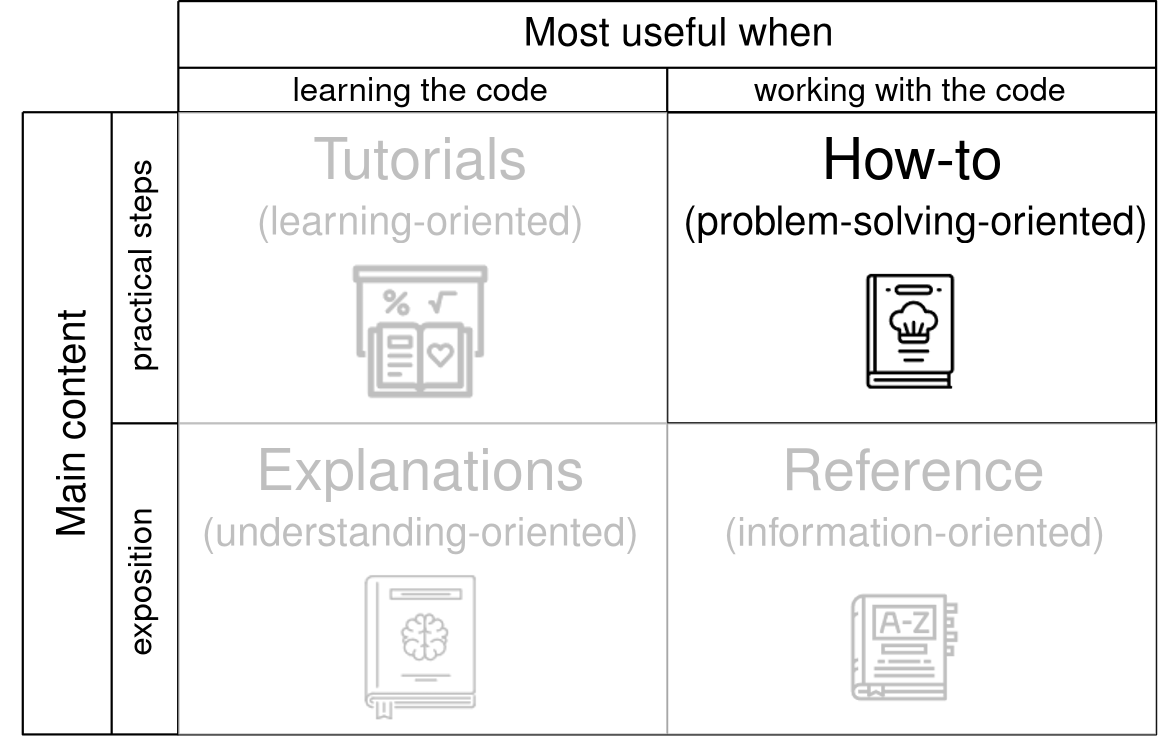 <?xml version="1.0"?>
<!DOCTYPE ipe SYSTEM "ipe.dtd">
<ipe version="70218" creator="Ipe 7.2.21">
<info created="D:20211125182417" modified="D:20211128232251"/>
<preamble>\renewcommand{\familydefault}{\sfdefault}
\usepackage{helvet}</preamble>
<bitmap id="1" width="128" height="128" BitsPerComponent="8" ColorSpace="DeviceGrayAlpha" Filter="FlateDecode" length="39" alphaLength="721" encoding="base64">
eNrtwTEBAAAAwqD1T20MH6AAAAAAAAAAAAAAAAAAAACAtwFAAAABeNrtmuGRgyAQhSmBEihh
S6AESrAEOqAESrAESrAESqAESuAAjUaDuZwKmUv2/cjc5IyfwvJ2FyUEhUKhUCgUCoWaxW04
J30KL8NpDSfw1AevpAtOHpRyIXTH+RCCIsQGe/wO8hmOSoQgzvGJDz3yP41PlS3LqBZ85vaX
u6U1+ePJhxD8UFS8gH457nK+yas5rmlDd37hgo+f/bLqr+RHO0x2Sp+4erxCkn4xX/Kl9w9K
snxOr0RRyudjQSmoGH/iWb4RDdbfflr0so3/lIdfAEX//S4+BcHZu/iUWz8WeeId/Pvi2EJz
fhfv3feSC2XSyofGfBltWE9TDzHjBN6UzyK+W1mib8rvN5W9KlfadeovLnUsArapPygJDfhg
xkW3me+u2PBdz+/8TmM3rUYvqvJT7h0k8ILrcRBdKgGhIn8T9sWW2VXkx7CXz3+kV0dczXfb
sC/VwKYaH17Y0dD3TnQxnz8UmIQWIoBV5MutD299V1Xk08X2qOon20lGRLVaehBXM/48m0NB
Lvx409NEcF8x/tJXw9yNmYXv5ibNBs8r+l80OMtvVsBu/HldcLdeIZfzabZ5I/J/5Y2vxs9c
Dq6a4wr5T+c0w6ZYHPl5+CGnH1V//0O6nGTyBGT+OPwpNmTV/Y87i4FpAjJ/HH7xaE71+Fqp
OBE21b69SjsCKv3Zjv9S9//BfM4e1LXkw97hLfii9FyBDveJr27/sbMDalr1P1C8AMva9V+d
7jfSHcX9ny/h07Ja8dnOY1FLmvlPWdBo/KUuSmL8fw+frrN/az51v629yvztoxfaePxh/a4B
YPwjH/mbRH3qDSSRttRjs52ay0PSttCS/Il/Woa8k+8lOce3wI5rWG2FH42/4zIfwRfOH9Ul
fH0i/q7gs4dO81X5fz7//NeHPXX5scTyujuuYd6sP6gL3j89eQH+rAFTgkKhUCgUCoVCzfoB
1T2IEQ==
</bitmap>
<bitmap id="2" width="128" height="128" BitsPerComponent="8" ColorSpace="DeviceGrayAlpha" Filter="FlateDecode" length="39" alphaLength="860" encoding="base64">
eNrtwTEBAAAAwqD1T20MH6AAAAAAAAAAAAAAAAAAAACAtwFAAAABeNrtms9qFDEYwPMIeQPz
BCUPoJAH8JBjj3PoA+TQiyAEvLS3XMSTJRd76iEXoSeZgwctIgErtFBlWBQ9SIl169a/fGZm
drvBLsvuxslAze+wySzM/na+JF+SIQhlMplMJpPJZDJTmL2AGAY0Si+gLG6z1dl4exD19E5G
xm/vfczd0uJIv7Ixdw+eNIXhPfmP95qikj35rc7+wC+qxeEd+HUlF6VSXfjLpsBkHuM7O/Sr
uRlXde4nfB6kQ3/FF6WT9pdLTHyyi/GPFyfnv+zP/mvuZ0oVCAsjcS9+Aa6COxVYcKQHP3UK
+5x8RhGpdGo/k9qAf2oMr2vNUM5uhK78GqwFWPe10Y7/ePnLlc6xZH4BBUK3Tl/5T79FourL
vn/40iXzG9N0AAva+7GrO0LdFDyVvxJtSXD9/GTc8jN2i9346eGLy/pITWprcDeNXzoAMbmA
o8nixHdISxP4OUi8NVlhCfje5B5inWXMVgn8uv5NKnwEiLbwzYHxVSw5rv8a6d6vLscZMYo6
KZSahoakiL8IrsJOz8oU8UcPgu4X+j/AkKfwq3N7k3LBAn99iR+e/h3+bvyVxAb8GHR87MfK
1dcFvpIpuvE/ds73dqqBtn7jBPZ/AracSOEv4LzNuMwXP/f9OCDj749xCj+GzWmP9zvuS+mn
3ST5l067WWm/2ulgUFUSPwu7eTj+tUVp4l9MX0u2/rKplzrN/GvqDFy0663Wr10zF7E0fuxs
MV4Djed/DMwnAZVq/ePzD1w8b6q/n7b+c6iTQLL1Ny+eneFmMvrYLgPuMZp2/+EbgWHu9sAX
ckbou9//+AUXaEwrmBn6BPtPwnBQ5P1/9mf/9ff7rc8cSOd+4eYh/5v2JyaEpJ9/ygDD8vi7
rn7N+vVH0Lc/7vyH9+ONzWJ1tk+izr/YXeWijv/8OIw6/2MHTkQeIFIxdw+A4+19vTIqsv+d
niI9PCpXxkT6h2/QlTc6Kcef+ow0yGajX/gcJCTS1TKUkX4KHHHe5N/61YIuEZfLUKBHJ1Hh
M6AYCv3zz55cYe1wEJe/RH2gJPCbJRPAkMVmUEZCP+VLsX4D/QMCfy/Ufi379TfrgP78ZOc+
7s3/rrQwAjAHPfmHo7LAqDAwQJlMJpPJZDKZTAx/AGKF0l8=
</bitmap>
<bitmap id="3" width="128" height="128" BitsPerComponent="8" ColorSpace="DeviceGrayAlpha" Filter="FlateDecode" length="39" alphaLength="872" encoding="base64">
eNrtwTEBAAAAwqD1T20MH6AAAAAAAAAAAAAAAAAAAACAtwFAAAABeNrtmjFu5CAUQOlSLkdw
lWYbqhSbxk3KlWiidBu2H0U0qd1szxF8BKRcwEewcgKOwN6ABWzP4BlPEvD3MCvxGk8ycp7B
n8+HgFChUCgUCoVCoVDwYELZSvAKu1BmNTpZXwPYLVWivtH24Xtj+jW93yX7a/vobVUZI9cE
UJvqx7blHKFs/sYYgTL6ldEVjF80A3XMfWT07v1VLHjyT/DI6BMzfx877NQqPzOGAfkZtTQA
fhlB4PfxR9f7dVz4Xo3faEeCn3C85K+F52g4iQPsyJ8Yf37qOPVXepzXZnkFh6FHZv5+hMH4
2WRh5/zuyY7ffyzO0tVL/W9DmxJiv2/nCWugtr3TIBB/txx/avigl+NR2Pvw3C+4hcb7+aJ/
SszLDbPDTBO0EH8y3r88/rjt/vAB55P2fpht5pdju/HwxY83z699bLQn459RBue3LdTUMwTA
76F5f6a+UXgh/1VwfhqO83rud5mBom39Tei3A+3mm+fGdU03ztmn+RfOb0cfHzku7e2j9XjJ
Dxh/JPhL/XwE2syj66X5xydfAePnQ3abUg2b18vN+fkXwfilD7p9idbOEp/puwGymV+F71zP
fzhAZ/5mXAqR9X7byTKsrQ/x5tu/7IeqP4f8E/RmVX2t/oH0J9Rf3HW+APDXEWxQf6bW/7n9
WjnW+nkTCYeNv/T1rxphmfww+W9Edp8it/TryA23Kf/W+fww8//e3398Y391fs44pF+RDzn1
w9Sf6e8/t1/1PZy/EZ/SbBl/CfnPb79k9KfmP143OKffnIQuebLYTPr96QzfbVXurmQb/5v7
3TtCu3Ohv0Po3V3fQPwtwTn98iT+HnaWR4Tudme4Q+jRXR82m39z1x8X9Avahu//+T2KZ+j4
f40rv1+h/S9/o3hZ7+c46/tvryv+b39GcQvtv3j8XZn//jWK+5J//3s/JpRnOv/g6j+h853/
YAaMdL8Wfu+O2UXf1J/Bx637/7C7Gix6P13/wsWfxiirX9jFvBr37qy0lrLy608Vg070D/uV
+wNQfe33H2WlLxR/2M//3dT+cHkd1f7k81fhPxd8ozvK/INc5v27G7vDZrq1+6hQF/Nj5ca/
P7tCRS/oiDx8/BIy/fyZzpn/XA+0IHq94gAkZXw1BBUKhUKhUCgUCoWJf0sRAmU=
</bitmap>
<bitmap id="4" width="128" height="128" BitsPerComponent="8" ColorSpace="DeviceGrayAlpha" Filter="FlateDecode" length="39" alphaLength="835" encoding="base64">
eNrtwTEBAAAAwqD1T20MH6AAAAAAAAAAAAAAAAAAAACAtwFAAAABeNrtmt11tCAQhilhSrAE
SqAE7nNDCXRACZZgCZRACZZgCZTgx4Dr+kcSdVhPzsd7kZyzRB6QmeGFLGNVVVVVVVVVVVVV
VQ8LtKEVnMMPI7H8Kb4YySXP8CU9X53lW0Ume4Xf0kWz+Yv8ni753BX+k/H3dP6xnho/nCuA
TGEE0GQfzkWdxLMmPORooh+zv2GVf5cvWmse5LdxG40dgeBHm7bpJrVAz59KEn4G3WGH+p1t
HT0/MBUPtiThPRy/58lsGHp+eP2chULeRPxRNRvGoZlUYP3x7YZK0mfxPFiGkvGXSvLXIR7S
AFVJfpi474/x1oep2xyFrv5AevlcivXHcX8dch6XkI/4LywE/apDFeJyyC0/HT/Nvk376Tb2
g0xZfsIDpnfA6d12PYqy/BR6Ap2p3E4WD0y+bP2XKfJx/rrb5VqbXX6y/JsSL5XZbQEGv1mR
EvGXfmIhOihB/GP+Qxpxxs5V//XX+SC6I+lYcLhujxoVIV/nTjUOwObaNB3f5q918hdFjoTf
oKn1l26c0Ag3d/nzQVSKraSZzOauRajltdcdPp+nc9SDzu26zfwYL8mHXAMp34k+14PP7Lrx
aeFo+BZtP/awrgL6Jz4aBkp+43c3Oh/l802Cmc/zW/6SeYa/dGMP8Dt4ac0H7awJf2FcZx5Y
f5F2ARsDtOeF+LDf4BJ/kxhDIT7Tbin8l0rit3FhkGaAOxxYGX6u/g3JjbsYnoAP0PBHr37F
91MSJAceImDJ195f5o96xYfVtWoz893ydlljli752d3rew07Pmzqr3jx8WT2On0Ijw1bvofT
fNl77/V38S/n/HPzALiPRWrBV6Ebp9hFrd5/s3r//L3/4ZEs3kxGPGzy745+FX9pAANEfAfs
8/w0AFx7C6wYX9ul2pX/gH46ELBi/CYbf/MAemDl+PHXoszz9f4bdoEXvtj6w1I7/yeBFeaf
8r/0/Hnez/Dd23g8wYf9dxk+O//Jf1j11Po/HX//M9/ur5iMRL40+xZLzz8tQn53hW/p+PzK
9ZOg4wdbeSQdDemgDxuBUfEdz0knj5wTEf+WbvKbh/ns5hfxBrjJ5629oe7u9Kuqqqqqqqqq
qqqqCPUP2l5bDg==
</bitmap>
<ipestyle name="basic">
<symbol name="arrow/arc(spx)">
<path stroke="sym-stroke" fill="sym-stroke" pen="sym-pen">
0 0 m
-1 0.333 l
-1 -0.333 l
h
</path>
</symbol>
<symbol name="arrow/farc(spx)">
<path stroke="sym-stroke" fill="white" pen="sym-pen">
0 0 m
-1 0.333 l
-1 -0.333 l
h
</path>
</symbol>
<symbol name="arrow/ptarc(spx)">
<path stroke="sym-stroke" fill="sym-stroke" pen="sym-pen">
0 0 m
-1 0.333 l
-0.8 0 l
-1 -0.333 l
h
</path>
</symbol>
<symbol name="arrow/fptarc(spx)">
<path stroke="sym-stroke" fill="white" pen="sym-pen">
0 0 m
-1 0.333 l
-0.8 0 l
-1 -0.333 l
h
</path>
</symbol>
<symbol name="mark/circle(sx)" transformations="translations">
<path fill="sym-stroke">
0.6 0 0 0.6 0 0 e
0.4 0 0 0.4 0 0 e
</path>
</symbol>
<symbol name="mark/disk(sx)" transformations="translations">
<path fill="sym-stroke">
0.6 0 0 0.6 0 0 e
</path>
</symbol>
<symbol name="mark/fdisk(sfx)" transformations="translations">
<group>
<path fill="sym-fill">
0.5 0 0 0.5 0 0 e
</path>
<path fill="sym-stroke" fillrule="eofill">
0.6 0 0 0.6 0 0 e
0.4 0 0 0.4 0 0 e
</path>
</group>
</symbol>
<symbol name="mark/box(sx)" transformations="translations">
<path fill="sym-stroke" fillrule="eofill">
-0.6 -0.6 m
0.6 -0.6 l
0.6 0.6 l
-0.6 0.6 l
h
-0.4 -0.4 m
0.4 -0.4 l
0.4 0.4 l
-0.4 0.4 l
h
</path>
</symbol>
<symbol name="mark/square(sx)" transformations="translations">
<path fill="sym-stroke">
-0.6 -0.6 m
0.6 -0.6 l
0.6 0.6 l
-0.6 0.6 l
h
</path>
</symbol>
<symbol name="mark/fsquare(sfx)" transformations="translations">
<group>
<path fill="sym-fill">
-0.5 -0.5 m
0.5 -0.5 l
0.5 0.5 l
-0.5 0.5 l
h
</path>
<path fill="sym-stroke" fillrule="eofill">
-0.6 -0.6 m
0.6 -0.6 l
0.6 0.6 l
-0.6 0.6 l
h
-0.4 -0.4 m
0.4 -0.4 l
0.4 0.4 l
-0.4 0.4 l
h
</path>
</group>
</symbol>
<symbol name="mark/cross(sx)" transformations="translations">
<group>
<path fill="sym-stroke">
-0.43 -0.57 m
0.57 0.43 l
0.43 0.57 l
-0.57 -0.43 l
h
</path>
<path fill="sym-stroke">
-0.43 0.57 m
0.57 -0.43 l
0.43 -0.57 l
-0.57 0.43 l
h
</path>
</group>
</symbol>
<symbol name="arrow/fnormal(spx)">
<path stroke="sym-stroke" fill="white" pen="sym-pen">
0 0 m
-1 0.333 l
-1 -0.333 l
h
</path>
</symbol>
<symbol name="arrow/pointed(spx)">
<path stroke="sym-stroke" fill="sym-stroke" pen="sym-pen">
0 0 m
-1 0.333 l
-0.8 0 l
-1 -0.333 l
h
</path>
</symbol>
<symbol name="arrow/fpointed(spx)">
<path stroke="sym-stroke" fill="white" pen="sym-pen">
0 0 m
-1 0.333 l
-0.8 0 l
-1 -0.333 l
h
</path>
</symbol>
<symbol name="arrow/linear(spx)">
<path stroke="sym-stroke" pen="sym-pen">
-1 0.333 m
0 0 l
-1 -0.333 l
</path>
</symbol>
<symbol name="arrow/fdouble(spx)">
<path stroke="sym-stroke" fill="white" pen="sym-pen">
0 0 m
-1 0.333 l
-1 -0.333 l
h
-1 0 m
-2 0.333 l
-2 -0.333 l
h
</path>
</symbol>
<symbol name="arrow/double(spx)">
<path stroke="sym-stroke" fill="sym-stroke" pen="sym-pen">
0 0 m
-1 0.333 l
-1 -0.333 l
h
-1 0 m
-2 0.333 l
-2 -0.333 l
h
</path>
</symbol>
<symbol name="arrow/mid-normal(spx)">
<path stroke="sym-stroke" fill="sym-stroke" pen="sym-pen">
0.5 0 m
-0.5 0.333 l
-0.5 -0.333 l
h
</path>
</symbol>
<symbol name="arrow/mid-fnormal(spx)">
<path stroke="sym-stroke" fill="white" pen="sym-pen">
0.5 0 m
-0.5 0.333 l
-0.5 -0.333 l
h
</path>
</symbol>
<symbol name="arrow/mid-pointed(spx)">
<path stroke="sym-stroke" fill="sym-stroke" pen="sym-pen">
0.5 0 m
-0.5 0.333 l
-0.3 0 l
-0.5 -0.333 l
h
</path>
</symbol>
<symbol name="arrow/mid-fpointed(spx)">
<path stroke="sym-stroke" fill="white" pen="sym-pen">
0.5 0 m
-0.5 0.333 l
-0.3 0 l
-0.5 -0.333 l
h
</path>
</symbol>
<symbol name="arrow/mid-double(spx)">
<path stroke="sym-stroke" fill="sym-stroke" pen="sym-pen">
1 0 m
0 0.333 l
0 -0.333 l
h
0 0 m
-1 0.333 l
-1 -0.333 l
h
</path>
</symbol>
<symbol name="arrow/mid-fdouble(spx)">
<path stroke="sym-stroke" fill="white" pen="sym-pen">
1 0 m
0 0.333 l
0 -0.333 l
h
0 0 m
-1 0.333 l
-1 -0.333 l
h
</path>
</symbol>
<pen name="heavier" value="0.8"/>
<pen name="fat" value="1.2"/>
<pen name="ultrafat" value="2"/>
<symbolsize name="large" value="5"/>
<symbolsize name="small" value="2"/>
<symbolsize name="tiny" value="1.1"/>
<arrowsize name="large" value="10"/>
<arrowsize name="small" value="5"/>
<arrowsize name="tiny" value="3"/>
<color name="red" value="1 0 0"/>
<color name="blue" value="0 0 1"/>
<color name="green" value="0 1 0"/>
<color name="yellow" value="1 1 0"/>
<color name="orange" value="1 0.647 0"/>
<color name="gold" value="1 0.843 0"/>
<color name="purple" value="0.627 0.125 0.941"/>
<color name="gray" value="0.745"/>
<color name="brown" value="0.647 0.165 0.165"/>
<color name="navy" value="0 0 0.502"/>
<color name="pink" value="1 0.753 0.796"/>
<color name="seagreen" value="0.18 0.545 0.341"/>
<color name="turquoise" value="0.251 0.878 0.816"/>
<color name="violet" value="0.933 0.51 0.933"/>
<color name="darkblue" value="0 0 0.545"/>
<color name="darkcyan" value="0 0.545 0.545"/>
<color name="darkgray" value="0.663"/>
<color name="darkgreen" value="0 0.392 0"/>
<color name="darkmagenta" value="0.545 0 0.545"/>
<color name="darkorange" value="1 0.549 0"/>
<color name="darkred" value="0.545 0 0"/>
<color name="lightblue" value="0.678 0.847 0.902"/>
<color name="lightcyan" value="0.878 1 1"/>
<color name="lightgray" value="0.827"/>
<color name="lightgreen" value="0.565 0.933 0.565"/>
<color name="lightyellow" value="1 1 0.878"/>
<dashstyle name="dotted" value="[1 3] 0"/>
<dashstyle name="dashed" value="[4] 0"/>
<dashstyle name="dash dotted" value="[4 2 1 2] 0"/>
<dashstyle name="dash dot dotted" value="[4 2 1 2 1 2] 0"/>
<textsize name="large" value="\large"/>
<textsize name="Large" value="\Large"/>
<textsize name="LARGE" value="\LARGE"/>
<textsize name="huge" value="\huge"/>
<textsize name="Huge" value="\Huge"/>
<textsize name="small" value="\small"/>
<textsize name="footnote" value="\footnotesize"/>
<textsize name="tiny" value="\tiny"/>
<textstyle name="center" begin="\begin{center}" end="\end{center}"/>
<textstyle name="itemize" begin="\begin{itemize}" end="\end{itemize}"/>
<textstyle name="item" begin="\begin{itemize}\item{}" end="\end{itemize}"/>
<gridsize name="4 pts" value="4"/>
<gridsize name="8 pts (~3 mm)" value="8"/>
<gridsize name="16 pts (~6 mm)" value="16"/>
<gridsize name="32 pts (~12 mm)" value="32"/>
<gridsize name="10 pts (~3.5 mm)" value="10"/>
<gridsize name="20 pts (~7 mm)" value="20"/>
<gridsize name="14 pts (~5 mm)" value="14"/>
<gridsize name="28 pts (~10 mm)" value="28"/>
<gridsize name="56 pts (~20 mm)" value="56"/>
<anglesize name="90 deg" value="90"/>
<anglesize name="60 deg" value="60"/>
<anglesize name="45 deg" value="45"/>
<anglesize name="30 deg" value="30"/>
<anglesize name="22.5 deg" value="22.5"/>
<opacity name="10%" value="0.1"/>
<opacity name="30%" value="0.3"/>
<opacity name="50%" value="0.5"/>
<opacity name="75%" value="0.75"/>
<tiling name="falling" angle="-60" step="4" width="1"/>
<tiling name="rising" angle="30" step="4" width="1"/>
</ipestyle>
<page>
<layer name="alpha"/>
<view layers="alpha" active="alpha"/>
<path layer="alpha" matrix="0.980769 0 0 1 9.23077 0" fill="white">
64 776 m
64 512 l
480 512 l
480 776 l
h
</path>
<text matrix="1 0 0 1 27.9278 -152" transformations="translations" pos="128 752" stroke="black" type="label" width="118.292" height="14.927" depth="4.31" valign="baseline" size="huge">Explanations</text>
<text matrix="1 0 0 1 -79.4512 20" transformations="translations" pos="256 692" stroke="black" type="label" width="77.05" height="14.929" depth="0.34" valign="baseline" size="huge">Tutorials</text>
<text matrix="0.975762 0 0 1 156.656 44" transformations="translations" pos="208 668" stroke="black" type="label" width="65.128" height="14.929" depth="0.34" valign="baseline" size="huge">How-to</text>
<text matrix="0.975762 0 0 1 -6.08464 -136.083" transformations="translations" pos="360 736" stroke="black" type="label" width="94.695" height="15.095" depth="0.34" valign="baseline" size="huge">Reference</text>
<text matrix="0.975762 0 0 1 -35.5097 104" pos="380 636" stroke="black" type="label" width="115.007" height="8.637" depth="2.66" valign="baseline" size="large">working with the code</text>
<text matrix="1 0 0 1 -38.9292 164" transformations="translations" pos="208 576" stroke="black" type="label" width="92.006" height="8.637" depth="2.66" valign="baseline" size="large">learning the code</text>
<text matrix="0 1 -1 0 734.353 302.782" transformations="rigid" pos="340 616" stroke="black" type="label" width="76.285" height="8.64" depth="2.49" valign="baseline" size="large">practical steps</text>
<text matrix="0 1 -1 0 726.353 416.291" transformations="rigid" pos="124 608" stroke="black" type="label" width="53.463" height="8.64" depth="2.49" valign="baseline" size="large">exposition</text>
<path stroke="black" pen="heavier">
128 736 m
128 512 l
480 512 l
480 736 l
h
</path>
<path stroke="black" pen="heavier">
72 736 m
480 736 l
</path>
<path stroke="black" pen="heavier">
304 752 m
304 512 l
</path>
<path stroke="black" pen="heavier">
104 624 m
480 624 l
</path>
<path stroke="black" pen="heavier">
128 776 m
128 512 l
</path>
<text matrix="1.27553 0 0 3.22161 -181.395 -1224.51" transformations="translations" pos="340 616" stroke="black" type="label" width="111.626" height="10.486" depth="0.23" valign="baseline" size="Large">Most useful when</text>
<path stroke="black" pen="heavier">
128 752 m
480 752 l
</path>
<text matrix="1 0 0 1 -35.8092 36" transformations="translations" pos="192 656" stroke="black" type="label" width="117.766" height="10.482" depth="3.19" valign="baseline" size="Large">(learning-oriented)</text>
<text matrix="0.975762 0 0 1 122.405 36" transformations="translations" pos="192 656" stroke="black" type="label" width="167.332" height="10.482" depth="3.19" valign="baseline" size="Large">(problem-solving-oriented)</text>
<text matrix="1 0 0 1 -55.5712 -76" transformations="translations" pos="192 656" stroke="black" type="label" width="157.29" height="10.482" depth="3.19" valign="baseline" size="Large">(understanding-oriented)</text>
<text matrix="0.975762 0 0 1 137.076 -76.0995" transformations="translations" pos="192 656" stroke="black" type="label" width="137.262" height="10.481" depth="2.99" valign="baseline" size="Large">(information-oriented)</text>
<text matrix="0 1 -1 0 710.353 242.935" transformations="rigid" pos="340 616" stroke="black" type="label" width="82.131" height="10.372" depth="0.23" valign="baseline" size="Large">Main content</text>
<image matrix="0.616955 0 0 0.616955 205.817 283.648" rect="249.5 373 345.5 469" bitmap="3"/>
<path stroke="black" pen="heavier">
104 736 m
104 512 l
</path>
<image matrix="0.610523 0 0 0.625689 209.759 393.724" rect="249.5 373 345.5 469" bitmap="1"/>
<image matrix="0.782787 0 0 0.782787 -17.8054 327.585" rect="249.5 373 345.5 469" bitmap="4"/>
<path stroke="black" pen="heavier">
128 776 m
480 776 l
480 736 l
</path>
<path stroke="black" pen="heavier">
72 736 m
72 512 l
128 512 l
</path>
<image matrix="0.785712 0 0 0.785712 -18.6757 212.601" rect="249.5 373 345.5 469" bitmap="2"/>
<path stroke="black">
64 768 m
64 768 l
64 768 l
64 768 l
h
</path>
<path fill="white" opacity="75%" stroke-opacity="opaque">
128 736 m
128 512 l
304 512 l
304 736 l
h
</path>
<path matrix="1 0 0 0.5 176 256" fill="white" opacity="75%" stroke-opacity="opaque">
128 736 m
128 512 l
304 512 l
304 736 l
h
</path>
</page>
</ipe>
